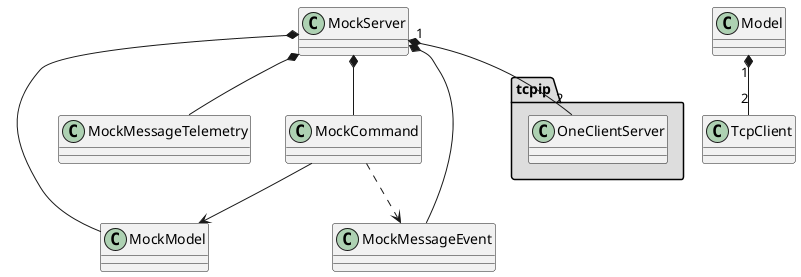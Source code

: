 @startuml
package "tcpip" #DDDDDD {
  class OneClientServer
}

MockServer "1" *-- "2" OneClientServer
MockServer *-- MockModel
MockServer *-- MockMessageTelemetry
MockServer *-- MockMessageEvent
MockServer *-- MockCommand
MockCommand ..> MockMessageEvent
MockCommand --> MockModel
Model "1" *-- "2" TcpClient
@enduml
